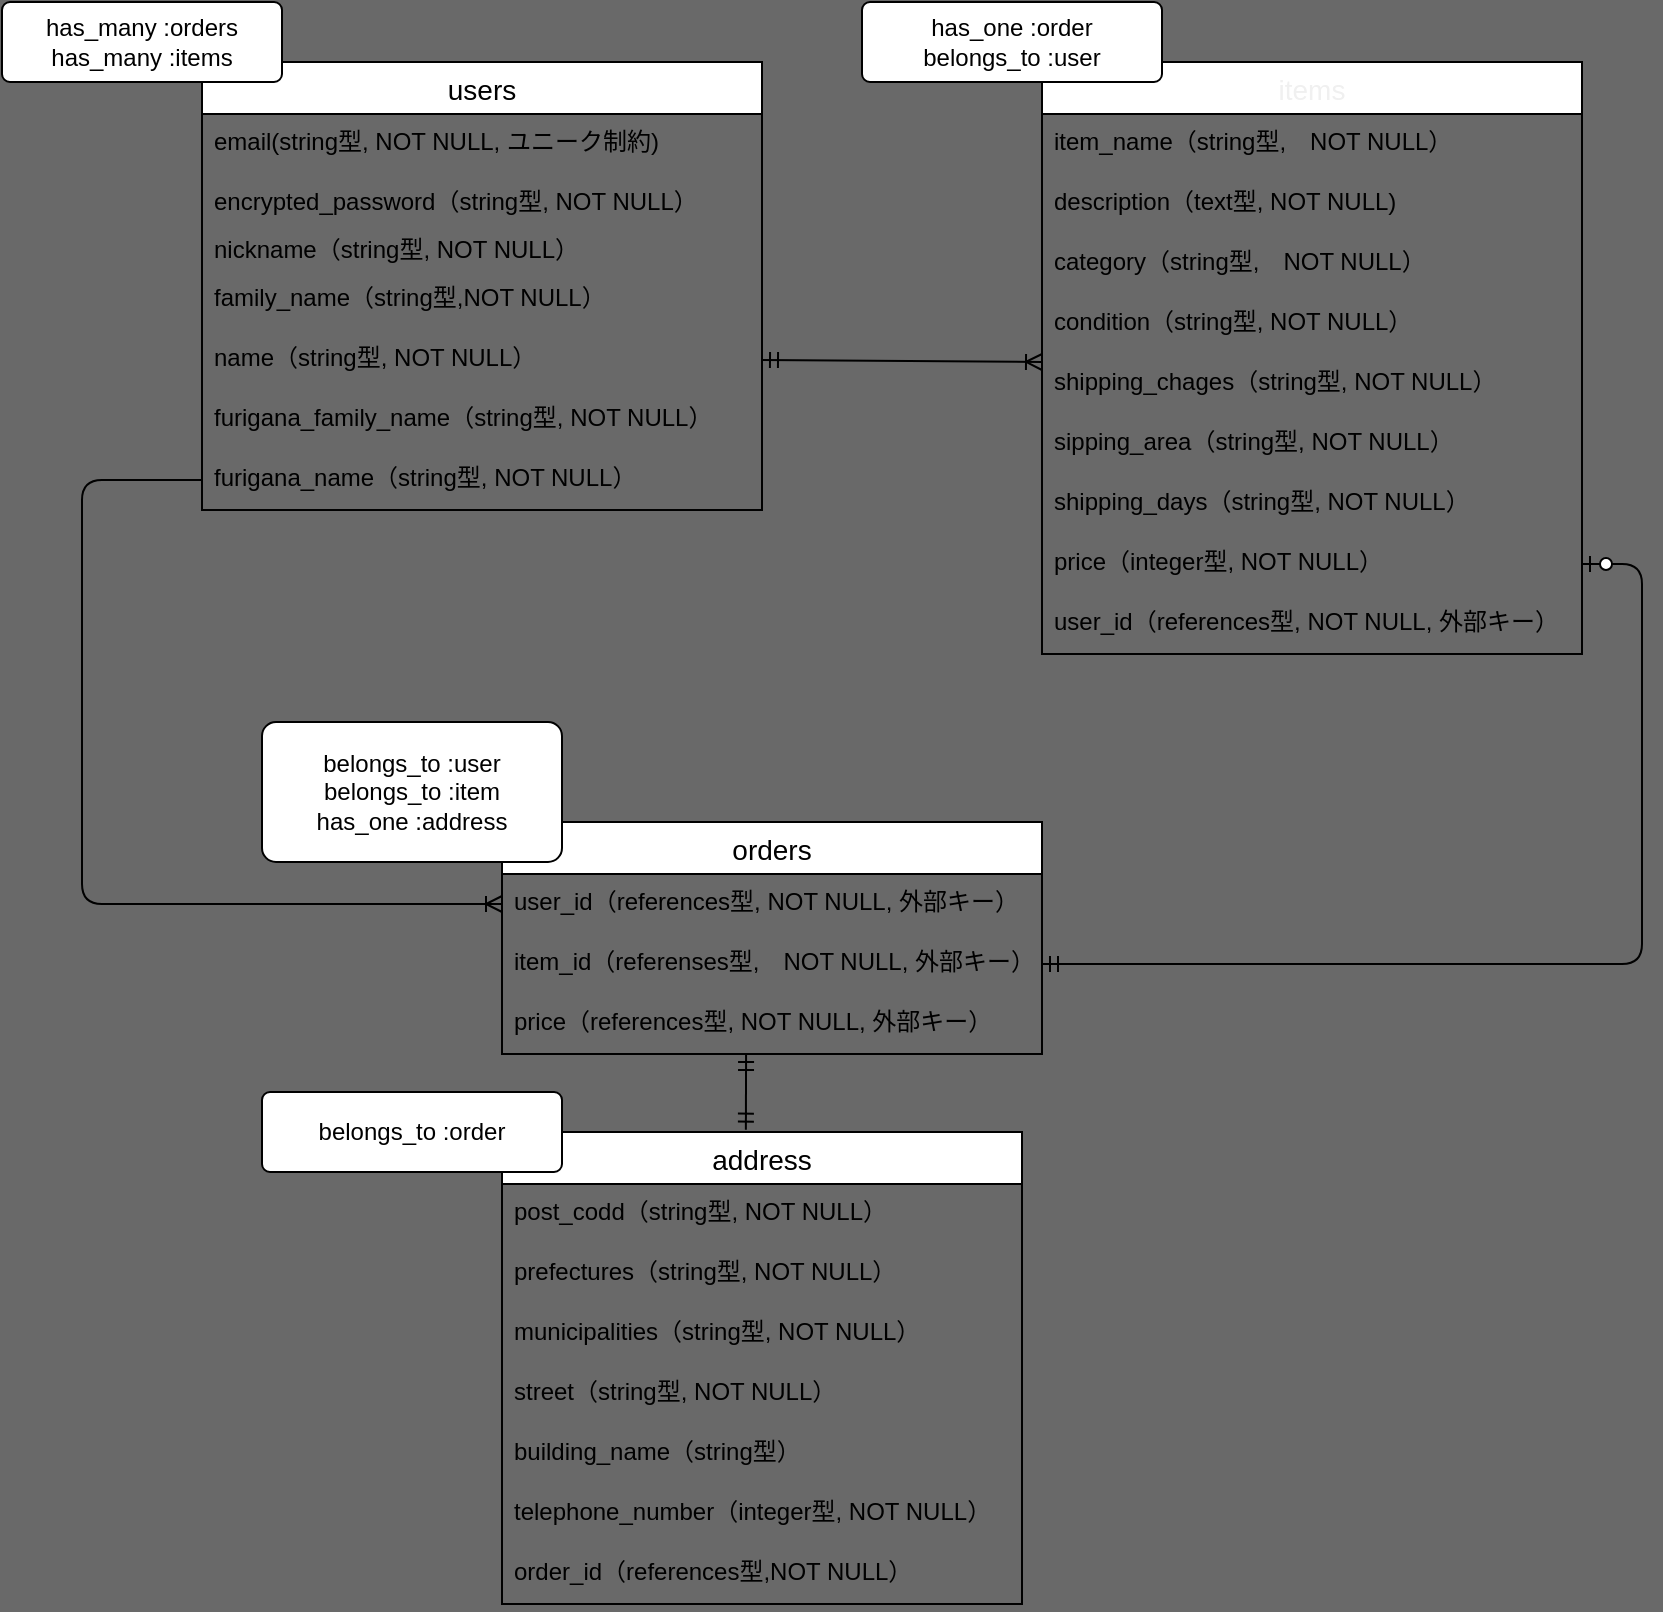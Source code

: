 <mxfile>
    <diagram id="iHe5-swWgr277LIi-snk" name="ページ1">
        <mxGraphModel dx="2043" dy="792" grid="1" gridSize="10" guides="1" tooltips="1" connect="1" arrows="1" fold="1" page="1" pageScale="1" pageWidth="827" pageHeight="1169" background="#696969" math="0" shadow="0">
            <root>
                <mxCell id="0"/>
                <mxCell id="1" parent="0"/>
                <mxCell id="2" value="users" style="swimlane;fontStyle=0;childLayout=stackLayout;horizontal=1;startSize=26;horizontalStack=0;resizeParent=1;resizeParentMax=0;resizeLast=0;collapsible=1;marginBottom=0;align=center;fontSize=14;" vertex="1" parent="1">
                    <mxGeometry x="70" y="50" width="280" height="224" as="geometry"/>
                </mxCell>
                <mxCell id="20" value="email(string型, NOT NULL, ユニーク制約)" style="text;strokeColor=none;fillColor=none;spacingLeft=4;spacingRight=4;overflow=hidden;rotatable=0;points=[[0,0.5],[1,0.5]];portConstraint=eastwest;fontSize=12;" vertex="1" parent="2">
                    <mxGeometry y="26" width="280" height="30" as="geometry"/>
                </mxCell>
                <mxCell id="4" value="encrypted_password（string型, NOT NULL）" style="text;strokeColor=none;fillColor=none;spacingLeft=4;spacingRight=4;overflow=hidden;rotatable=0;points=[[0,0.5],[1,0.5]];portConstraint=eastwest;fontSize=12;" vertex="1" parent="2">
                    <mxGeometry y="56" width="280" height="24" as="geometry"/>
                </mxCell>
                <mxCell id="5" value="nickname（string型, NOT NULL）" style="text;strokeColor=none;fillColor=none;spacingLeft=4;spacingRight=4;overflow=hidden;rotatable=0;points=[[0,0.5],[1,0.5]];portConstraint=eastwest;fontSize=12;" vertex="1" parent="2">
                    <mxGeometry y="80" width="280" height="24" as="geometry"/>
                </mxCell>
                <mxCell id="10" value="family_name（string型,NOT NULL）" style="text;strokeColor=none;fillColor=none;spacingLeft=4;spacingRight=4;overflow=hidden;rotatable=0;points=[[0,0.5],[1,0.5]];portConstraint=eastwest;fontSize=12;" vertex="1" parent="2">
                    <mxGeometry y="104" width="280" height="30" as="geometry"/>
                </mxCell>
                <mxCell id="11" value="name（string型, NOT NULL）" style="text;strokeColor=none;fillColor=none;spacingLeft=4;spacingRight=4;overflow=hidden;rotatable=0;points=[[0,0.5],[1,0.5]];portConstraint=eastwest;fontSize=12;" vertex="1" parent="2">
                    <mxGeometry y="134" width="280" height="30" as="geometry"/>
                </mxCell>
                <mxCell id="77" value="furigana_family_name（string型, NOT NULL）" style="text;strokeColor=none;fillColor=none;spacingLeft=4;spacingRight=4;overflow=hidden;rotatable=0;points=[[0,0.5],[1,0.5]];portConstraint=eastwest;fontSize=12;" vertex="1" parent="2">
                    <mxGeometry y="164" width="280" height="30" as="geometry"/>
                </mxCell>
                <mxCell id="13" value="furigana_name（string型, NOT NULL）" style="text;strokeColor=none;fillColor=none;spacingLeft=4;spacingRight=4;overflow=hidden;rotatable=0;points=[[0,0.5],[1,0.5]];portConstraint=eastwest;fontSize=12;fillStyle=dashed;fontColor=default;" vertex="1" parent="2">
                    <mxGeometry y="194" width="280" height="30" as="geometry"/>
                </mxCell>
                <mxCell id="16" value="items" style="swimlane;fontStyle=0;childLayout=stackLayout;horizontal=1;startSize=26;horizontalStack=0;resizeParent=1;resizeParentMax=0;resizeLast=0;collapsible=1;marginBottom=0;align=center;fontSize=14;fontColor=#F0F0F0;" vertex="1" parent="1">
                    <mxGeometry x="490" y="50" width="270" height="296" as="geometry"/>
                </mxCell>
                <mxCell id="23" value="item_name（string型,　NOT NULL）" style="text;strokeColor=none;fillColor=none;spacingLeft=4;spacingRight=4;overflow=hidden;rotatable=0;points=[[0,0.5],[1,0.5]];portConstraint=eastwest;fontSize=12;" vertex="1" parent="16">
                    <mxGeometry y="26" width="270" height="30" as="geometry"/>
                </mxCell>
                <mxCell id="25" value="description（text型, NOT NULL)" style="text;strokeColor=none;fillColor=none;spacingLeft=4;spacingRight=4;overflow=hidden;rotatable=0;points=[[0,0.5],[1,0.5]];portConstraint=eastwest;fontSize=12;" vertex="1" parent="16">
                    <mxGeometry y="56" width="270" height="30" as="geometry"/>
                </mxCell>
                <mxCell id="26" value="category（string型,　NOT NULL）" style="text;strokeColor=none;fillColor=none;spacingLeft=4;spacingRight=4;overflow=hidden;rotatable=0;points=[[0,0.5],[1,0.5]];portConstraint=eastwest;fontSize=12;" vertex="1" parent="16">
                    <mxGeometry y="86" width="270" height="30" as="geometry"/>
                </mxCell>
                <mxCell id="39" value="condition（string型, NOT NULL）" style="text;strokeColor=none;fillColor=none;spacingLeft=4;spacingRight=4;overflow=hidden;rotatable=0;points=[[0,0.5],[1,0.5]];portConstraint=eastwest;fontSize=12;" vertex="1" parent="16">
                    <mxGeometry y="116" width="270" height="30" as="geometry"/>
                </mxCell>
                <mxCell id="40" value="shipping_chages（string型, NOT NULL）" style="text;strokeColor=none;fillColor=none;spacingLeft=4;spacingRight=4;overflow=hidden;rotatable=0;points=[[0,0.5],[1,0.5]];portConstraint=eastwest;fontSize=12;" vertex="1" parent="16">
                    <mxGeometry y="146" width="270" height="30" as="geometry"/>
                </mxCell>
                <mxCell id="42" value="sipping_area（string型, NOT NULL）" style="text;strokeColor=none;fillColor=none;spacingLeft=4;spacingRight=4;overflow=hidden;rotatable=0;points=[[0,0.5],[1,0.5]];portConstraint=eastwest;fontSize=12;" vertex="1" parent="16">
                    <mxGeometry y="176" width="270" height="30" as="geometry"/>
                </mxCell>
                <mxCell id="43" value="shipping_days（string型, NOT NULL）" style="text;strokeColor=none;fillColor=none;spacingLeft=4;spacingRight=4;overflow=hidden;rotatable=0;points=[[0,0.5],[1,0.5]];portConstraint=eastwest;fontSize=12;" vertex="1" parent="16">
                    <mxGeometry y="206" width="270" height="30" as="geometry"/>
                </mxCell>
                <mxCell id="27" value="price（integer型, NOT NULL）" style="text;strokeColor=none;fillColor=none;spacingLeft=4;spacingRight=4;overflow=hidden;rotatable=0;points=[[0,0.5],[1,0.5]];portConstraint=eastwest;fontSize=12;" vertex="1" parent="16">
                    <mxGeometry y="236" width="270" height="30" as="geometry"/>
                </mxCell>
                <mxCell id="56" value="user_id（references型, NOT NULL, 外部キー）" style="text;strokeColor=none;fillColor=none;spacingLeft=4;spacingRight=4;overflow=hidden;rotatable=0;points=[[0,0.5],[1,0.5]];portConstraint=eastwest;fontSize=12;" vertex="1" parent="16">
                    <mxGeometry y="266" width="270" height="30" as="geometry"/>
                </mxCell>
                <mxCell id="57" value="orders" style="swimlane;fontStyle=0;childLayout=stackLayout;horizontal=1;startSize=26;horizontalStack=0;resizeParent=1;resizeParentMax=0;resizeLast=0;collapsible=1;marginBottom=0;align=center;fontSize=14;" vertex="1" parent="1">
                    <mxGeometry x="220" y="430" width="270" height="116" as="geometry"/>
                </mxCell>
                <mxCell id="58" value="user_id（references型, NOT NULL, 外部キー）" style="text;strokeColor=none;fillColor=none;spacingLeft=4;spacingRight=4;overflow=hidden;rotatable=0;points=[[0,0.5],[1,0.5]];portConstraint=eastwest;fontSize=12;" vertex="1" parent="57">
                    <mxGeometry y="26" width="270" height="30" as="geometry"/>
                </mxCell>
                <mxCell id="80" value="item_id（referenses型,　NOT NULL, 外部キー）" style="text;strokeColor=none;fillColor=none;spacingLeft=4;spacingRight=4;overflow=hidden;rotatable=0;points=[[0,0.5],[1,0.5]];portConstraint=eastwest;fontSize=12;" vertex="1" parent="57">
                    <mxGeometry y="56" width="270" height="30" as="geometry"/>
                </mxCell>
                <mxCell id="72" value="price（references型, NOT NULL, 外部キー）" style="text;strokeColor=none;fillColor=none;spacingLeft=4;spacingRight=4;overflow=hidden;rotatable=0;points=[[0,0.5],[1,0.5]];portConstraint=eastwest;fontSize=12;" vertex="1" parent="57">
                    <mxGeometry y="86" width="270" height="30" as="geometry"/>
                </mxCell>
                <mxCell id="61" value="address" style="swimlane;fontStyle=0;childLayout=stackLayout;horizontal=1;startSize=26;horizontalStack=0;resizeParent=1;resizeParentMax=0;resizeLast=0;collapsible=1;marginBottom=0;align=center;fontSize=14;" vertex="1" parent="1">
                    <mxGeometry x="220" y="585" width="260" height="236" as="geometry"/>
                </mxCell>
                <mxCell id="62" value="post_codd（string型, NOT NULL）" style="text;strokeColor=none;fillColor=none;spacingLeft=4;spacingRight=4;overflow=hidden;rotatable=0;points=[[0,0.5],[1,0.5]];portConstraint=eastwest;fontSize=12;" vertex="1" parent="61">
                    <mxGeometry y="26" width="260" height="30" as="geometry"/>
                </mxCell>
                <mxCell id="63" value="prefectures（string型, NOT NULL）" style="text;strokeColor=none;fillColor=none;spacingLeft=4;spacingRight=4;overflow=hidden;rotatable=0;points=[[0,0.5],[1,0.5]];portConstraint=eastwest;fontSize=12;" vertex="1" parent="61">
                    <mxGeometry y="56" width="260" height="30" as="geometry"/>
                </mxCell>
                <mxCell id="66" value="municipalities（string型, NOT NULL）" style="text;strokeColor=none;fillColor=none;spacingLeft=4;spacingRight=4;overflow=hidden;rotatable=0;points=[[0,0.5],[1,0.5]];portConstraint=eastwest;fontSize=12;" vertex="1" parent="61">
                    <mxGeometry y="86" width="260" height="30" as="geometry"/>
                </mxCell>
                <mxCell id="67" value="street（string型, NOT NULL）" style="text;strokeColor=none;fillColor=none;spacingLeft=4;spacingRight=4;overflow=hidden;rotatable=0;points=[[0,0.5],[1,0.5]];portConstraint=eastwest;fontSize=12;" vertex="1" parent="61">
                    <mxGeometry y="116" width="260" height="30" as="geometry"/>
                </mxCell>
                <mxCell id="69" value="building_name（string型）" style="text;strokeColor=none;fillColor=none;spacingLeft=4;spacingRight=4;overflow=hidden;rotatable=0;points=[[0,0.5],[1,0.5]];portConstraint=eastwest;fontSize=12;" vertex="1" parent="61">
                    <mxGeometry y="146" width="260" height="30" as="geometry"/>
                </mxCell>
                <mxCell id="71" value="telephone_number（integer型, NOT NULL）" style="text;strokeColor=none;fillColor=none;spacingLeft=4;spacingRight=4;overflow=hidden;rotatable=0;points=[[0,0.5],[1,0.5]];portConstraint=eastwest;fontSize=12;" vertex="1" parent="61">
                    <mxGeometry y="176" width="260" height="30" as="geometry"/>
                </mxCell>
                <mxCell id="83" value="order_id（references型,NOT NULL）" style="text;strokeColor=none;fillColor=none;spacingLeft=4;spacingRight=4;overflow=hidden;rotatable=0;points=[[0,0.5],[1,0.5]];portConstraint=eastwest;fontSize=12;" vertex="1" parent="61">
                    <mxGeometry y="206" width="260" height="30" as="geometry"/>
                </mxCell>
                <mxCell id="75" value="" style="edgeStyle=entityRelationEdgeStyle;fontSize=12;html=1;endArrow=ERzeroToOne;startArrow=ERmandOne;exitX=1;exitY=0.5;exitDx=0;exitDy=0;" edge="1" parent="1" source="80" target="27">
                    <mxGeometry width="100" height="100" relative="1" as="geometry">
                        <mxPoint x="510" y="430" as="sourcePoint"/>
                        <mxPoint x="350" y="320" as="targetPoint"/>
                    </mxGeometry>
                </mxCell>
                <mxCell id="79" value="" style="fontSize=12;html=1;endArrow=ERmandOne;startArrow=ERmandOne;entryX=0.452;entryY=1;entryDx=0;entryDy=0;exitX=0.469;exitY=-0.005;exitDx=0;exitDy=0;entryPerimeter=0;exitPerimeter=0;" edge="1" parent="1" source="61" target="72">
                    <mxGeometry width="100" height="100" relative="1" as="geometry">
                        <mxPoint x="350" y="630" as="sourcePoint"/>
                        <mxPoint x="450" y="530" as="targetPoint"/>
                    </mxGeometry>
                </mxCell>
                <mxCell id="84" value="belongs_to :user&lt;br&gt;belongs_to :item&lt;br&gt;has_one :address" style="rounded=1;arcSize=10;whiteSpace=wrap;html=1;align=center;" vertex="1" parent="1">
                    <mxGeometry x="100" y="380" width="150" height="70" as="geometry"/>
                </mxCell>
                <mxCell id="86" value="belongs_to :order" style="rounded=1;arcSize=10;whiteSpace=wrap;html=1;align=center;" vertex="1" parent="1">
                    <mxGeometry x="100" y="565" width="150" height="40" as="geometry"/>
                </mxCell>
                <mxCell id="87" value="has_one :order&lt;br&gt;belongs_to :user" style="rounded=1;arcSize=10;whiteSpace=wrap;html=1;align=center;" vertex="1" parent="1">
                    <mxGeometry x="400" y="20" width="150" height="40" as="geometry"/>
                </mxCell>
                <mxCell id="88" value="has_many :orders&lt;br&gt;has_many :items" style="rounded=1;arcSize=10;whiteSpace=wrap;html=1;align=center;" vertex="1" parent="1">
                    <mxGeometry x="-30" y="20" width="140" height="40" as="geometry"/>
                </mxCell>
                <mxCell id="90" value="" style="fontSize=12;html=1;endArrow=ERoneToMany;startArrow=ERmandOne;fontColor=#F0F0F0;exitX=1;exitY=0.5;exitDx=0;exitDy=0;" edge="1" parent="1" source="11">
                    <mxGeometry width="100" height="100" relative="1" as="geometry">
                        <mxPoint x="350" y="390" as="sourcePoint"/>
                        <mxPoint x="490" y="200" as="targetPoint"/>
                    </mxGeometry>
                </mxCell>
                <mxCell id="91" value="" style="edgeStyle=orthogonalEdgeStyle;fontSize=12;html=1;endArrow=ERoneToMany;fontColor=#F0F0F0;exitX=0;exitY=0.5;exitDx=0;exitDy=0;entryX=0;entryY=0.5;entryDx=0;entryDy=0;" edge="1" parent="1" target="58">
                    <mxGeometry width="100" height="100" relative="1" as="geometry">
                        <mxPoint x="70" y="259" as="sourcePoint"/>
                        <mxPoint x="450" y="290" as="targetPoint"/>
                        <Array as="points">
                            <mxPoint x="10" y="259"/>
                            <mxPoint x="10" y="471"/>
                        </Array>
                    </mxGeometry>
                </mxCell>
            </root>
        </mxGraphModel>
    </diagram>
</mxfile>